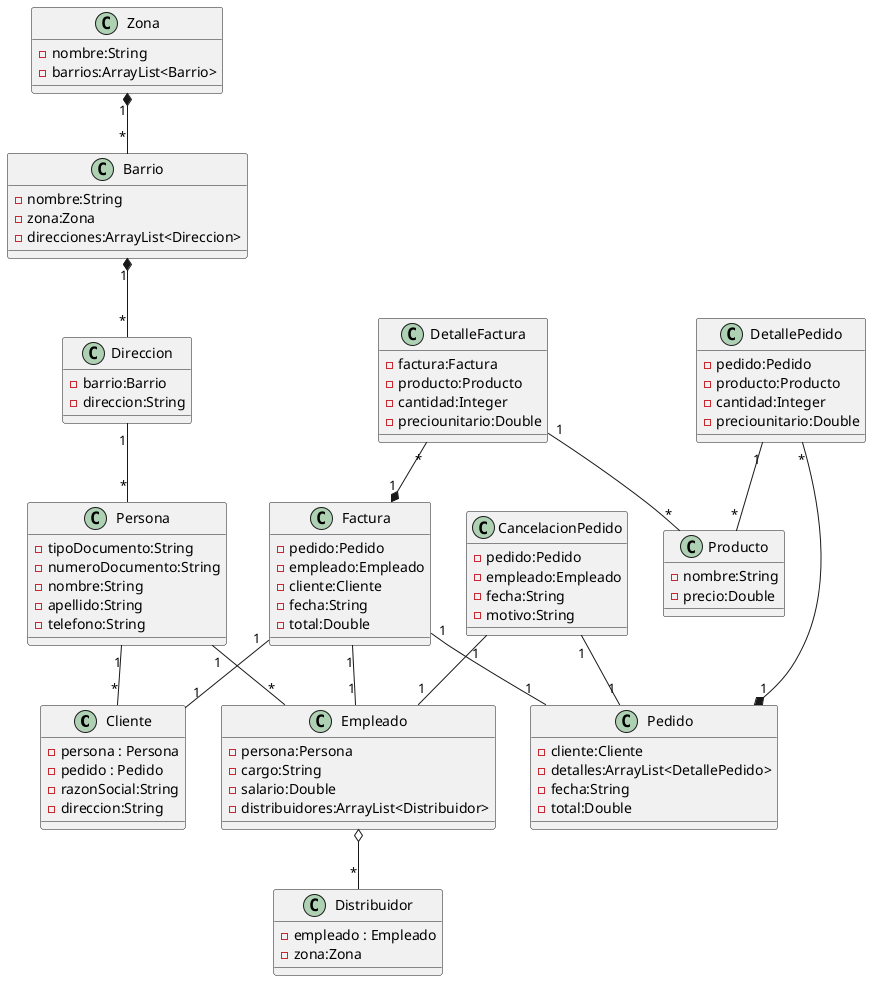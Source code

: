 Realizar el diagrama de clases  utilizando UML
*/
@startuml Clases

class Cliente{
    -persona : Persona
    -pedido : Pedido
    -razonSocial:String
	-direccion:String


}

class Persona{
	-tipoDocumento:String
	-numeroDocumento:String
	-nombre:String
	-apellido:String
	-telefono:String

}

class Empleado{
    -persona:Persona
    -cargo:String
    -salario:Double
	-distribuidores:ArrayList<Distribuidor>

}

class Distribuidor{
	-empleado : Empleado
	-zona:Zona
}


class Direccion{
    -barrio:Barrio
    -direccion:String

}

class Barrio{
	-nombre:String
	-zona:Zona
	-direcciones:ArrayList<Direccion>

}

class Zona{
	-nombre:String
	-barrios:ArrayList<Barrio>

}


class Pedido{
	-cliente:Cliente
	-detalles:ArrayList<DetallePedido>
	-fecha:String
	-total:Double

}

class DetallePedido{
	-pedido:Pedido
	-producto:Producto
	-cantidad:Integer
	-preciounitario:Double

}

class Producto{
	-nombre:String
	-precio:Double

}

class Factura{
	-pedido:Pedido
	-empleado:Empleado
	-cliente:Cliente
	-fecha:String
	-total:Double


}

class DetalleFactura{
	-factura:Factura
	-producto:Producto
	-cantidad:Integer
	-preciounitario:Double

}

class CancelacionPedido{
	-pedido:Pedido
	-empleado:Empleado
	-fecha:String
	-motivo:String

}



Persona "1"--"*" Empleado
Empleado o--"*" Distribuidor
Persona "1"--"*" Cliente
Barrio "1"*--"*" Direccion
Zona "1"*--"*" Barrio
Direccion "1"--"*" Persona

DetallePedido "1"--"*" Producto
Factura "1"--"1" Pedido
Factura "1"--"1" Empleado
Factura "1"--"1" Cliente
DetalleFactura "*"--*"1" Factura
DetallePedido "*"--*"1" Pedido
DetalleFactura "1"--"*" Producto
CancelacionPedido "1"--"1" Pedido
CancelacionPedido "1"--"1" Empleado





@enduml